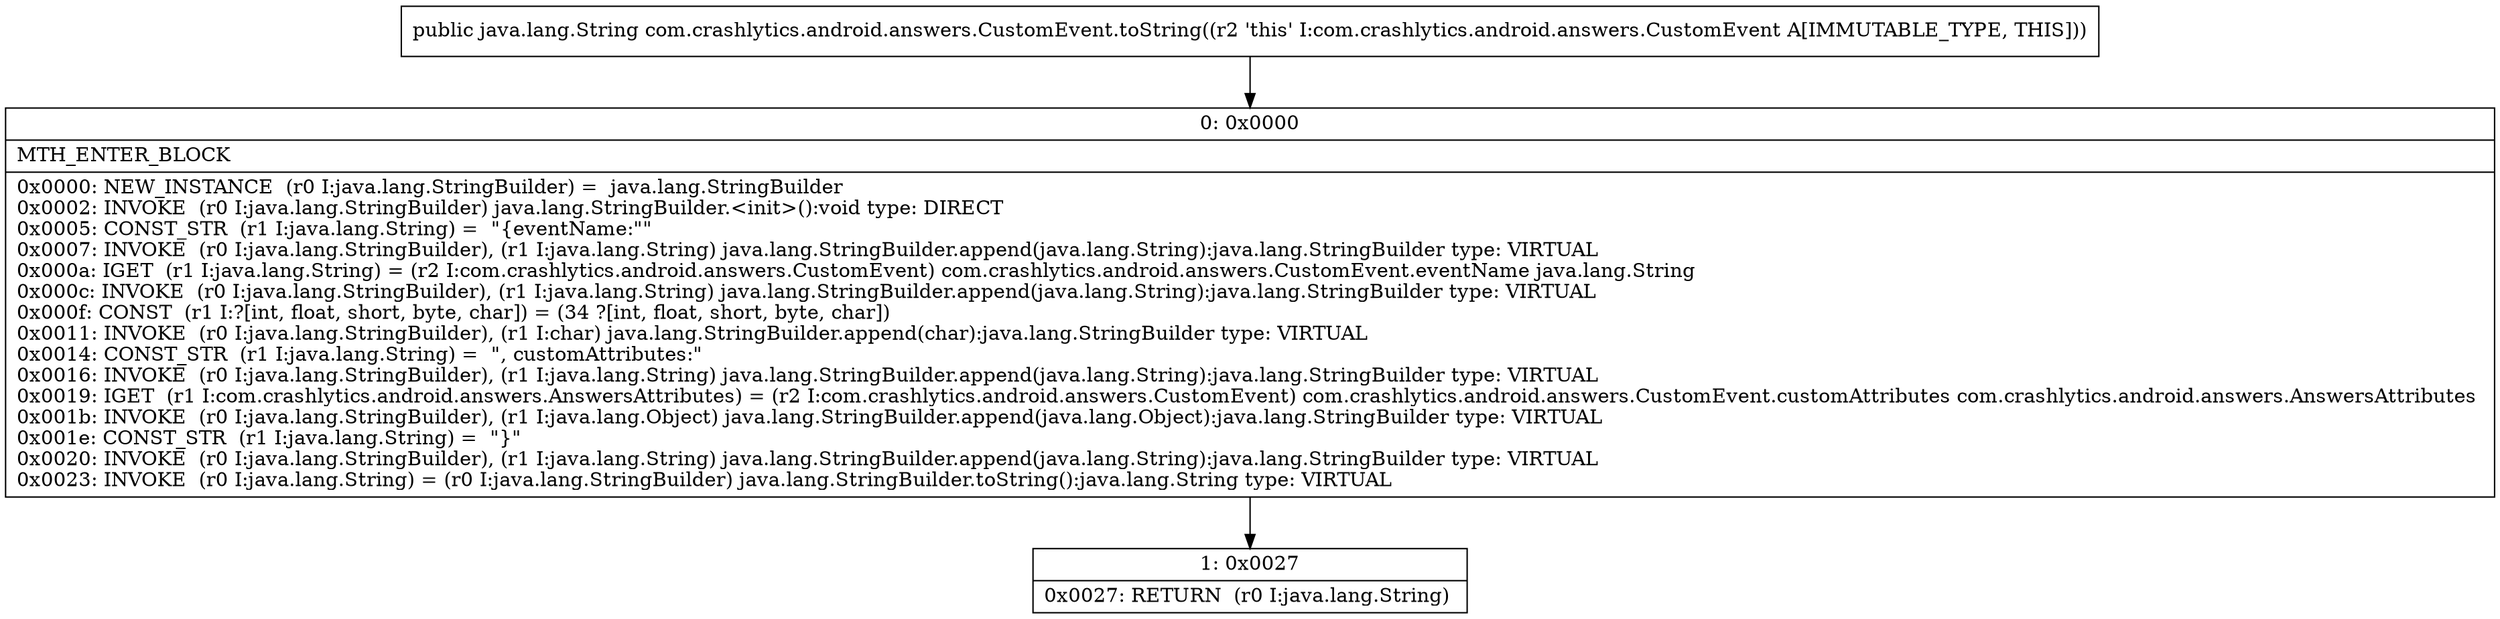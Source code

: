 digraph "CFG forcom.crashlytics.android.answers.CustomEvent.toString()Ljava\/lang\/String;" {
Node_0 [shape=record,label="{0\:\ 0x0000|MTH_ENTER_BLOCK\l|0x0000: NEW_INSTANCE  (r0 I:java.lang.StringBuilder) =  java.lang.StringBuilder \l0x0002: INVOKE  (r0 I:java.lang.StringBuilder) java.lang.StringBuilder.\<init\>():void type: DIRECT \l0x0005: CONST_STR  (r1 I:java.lang.String) =  \"\{eventName:\"\" \l0x0007: INVOKE  (r0 I:java.lang.StringBuilder), (r1 I:java.lang.String) java.lang.StringBuilder.append(java.lang.String):java.lang.StringBuilder type: VIRTUAL \l0x000a: IGET  (r1 I:java.lang.String) = (r2 I:com.crashlytics.android.answers.CustomEvent) com.crashlytics.android.answers.CustomEvent.eventName java.lang.String \l0x000c: INVOKE  (r0 I:java.lang.StringBuilder), (r1 I:java.lang.String) java.lang.StringBuilder.append(java.lang.String):java.lang.StringBuilder type: VIRTUAL \l0x000f: CONST  (r1 I:?[int, float, short, byte, char]) = (34 ?[int, float, short, byte, char]) \l0x0011: INVOKE  (r0 I:java.lang.StringBuilder), (r1 I:char) java.lang.StringBuilder.append(char):java.lang.StringBuilder type: VIRTUAL \l0x0014: CONST_STR  (r1 I:java.lang.String) =  \", customAttributes:\" \l0x0016: INVOKE  (r0 I:java.lang.StringBuilder), (r1 I:java.lang.String) java.lang.StringBuilder.append(java.lang.String):java.lang.StringBuilder type: VIRTUAL \l0x0019: IGET  (r1 I:com.crashlytics.android.answers.AnswersAttributes) = (r2 I:com.crashlytics.android.answers.CustomEvent) com.crashlytics.android.answers.CustomEvent.customAttributes com.crashlytics.android.answers.AnswersAttributes \l0x001b: INVOKE  (r0 I:java.lang.StringBuilder), (r1 I:java.lang.Object) java.lang.StringBuilder.append(java.lang.Object):java.lang.StringBuilder type: VIRTUAL \l0x001e: CONST_STR  (r1 I:java.lang.String) =  \"\}\" \l0x0020: INVOKE  (r0 I:java.lang.StringBuilder), (r1 I:java.lang.String) java.lang.StringBuilder.append(java.lang.String):java.lang.StringBuilder type: VIRTUAL \l0x0023: INVOKE  (r0 I:java.lang.String) = (r0 I:java.lang.StringBuilder) java.lang.StringBuilder.toString():java.lang.String type: VIRTUAL \l}"];
Node_1 [shape=record,label="{1\:\ 0x0027|0x0027: RETURN  (r0 I:java.lang.String) \l}"];
MethodNode[shape=record,label="{public java.lang.String com.crashlytics.android.answers.CustomEvent.toString((r2 'this' I:com.crashlytics.android.answers.CustomEvent A[IMMUTABLE_TYPE, THIS])) }"];
MethodNode -> Node_0;
Node_0 -> Node_1;
}

